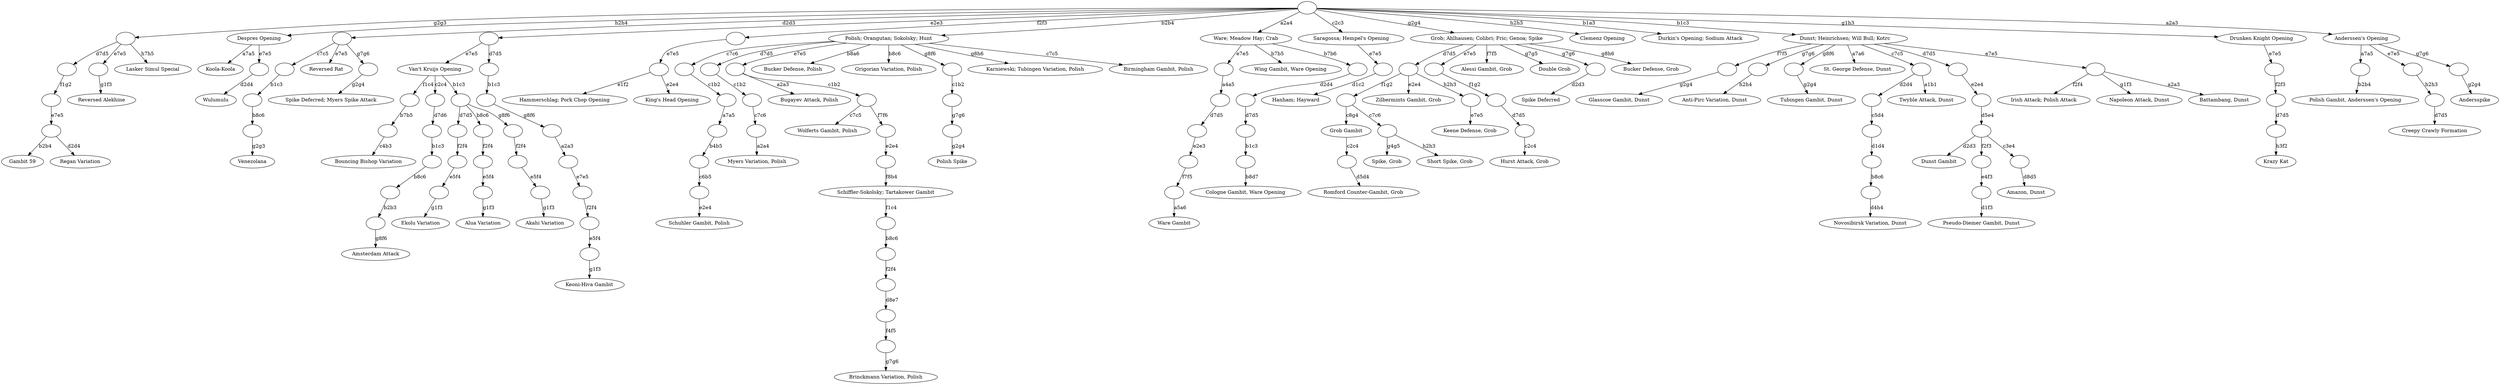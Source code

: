 digraph g {
a4856 [label=""];
a4856 -> a4957 [label="g2g3"];
a4856 -> a4988 [label="h2h4"];
a4856 -> a4913 [label="d2d3"];
a4856 -> a4921 [label="e2e3"];
a4856 -> a4953 [label="f2f3"];
a4856 -> a4878 [label="b2b4"];
a4856 -> a4865 [label="a2a4"];
a4856 -> a4910 [label="c2c3"];
a4856 -> a4966 [label="g2g4"];
a4856 -> a4987 [label="h2h3"];
a4856 -> a4992 [label="b1a3"];
a4856 -> a4993 [label="b1c3"];
a4856 -> a5021 [label="g1h3"];
a4856 -> a4857 [label="a2a3"];
a4878 [label="Polish; Orangutan; Sokolsky; Hunt"];
a4878 -> a4880 [label="c7c6"];
a4878 -> a4886 [label="d7d5"];
a4878 -> a4890 [label="e7e5"];
a4878 -> a4903 [label="b8a6"];
a4878 -> a4904 [label="b8c6"];
a4878 -> a4905 [label="g8f6"];
a4878 -> a4909 [label="g8h6"];
a4878 -> a4879 [label="c7c5"];
a4886 [label=""];
a4886 -> a4887 [label="c1b2"];
a4887 [label=""];
a4887 -> a4888 [label="c7c6"];
a4888 [label=""];
a4888 -> a4889 [label="a2a4"];
a4889 [label="Myers Variation, Polish"];
a4890 [label=""];
a4890 -> a4891 [label="a2a3"];
a4890 -> a4892 [label="c1b2"];
a4891 [label="Bugayev Attack, Polish"];
a4892 [label=""];
a4892 -> a4893 [label="c7c5"];
a4892 -> a4894 [label="f7f6"];
a4893 [label="Wolferts Gambit, Polish"];
a4894 [label=""];
a4894 -> a4895 [label="e2e4"];
a4895 [label=""];
a4895 -> a4896 [label="f8b4"];
a4896 [label="Schiffler-Sokolsky; Tartakower Gambit"];
a4896 -> a4897 [label="f1c4"];
a4897 [label=""];
a4897 -> a4898 [label="b8c6"];
a4898 [label=""];
a4898 -> a4899 [label="f2f4"];
a4899 [label=""];
a4899 -> a4900 [label="d8e7"];
a4900 [label=""];
a4900 -> a4901 [label="f4f5"];
a4901 [label=""];
a4901 -> a4902 [label="g7g6"];
a4902 [label="Brinckmann Variation, Polish"];
a4903 [label="Bucker Defense, Polish"];
a4904 [label="Grigorian Variation, Polish"];
a4905 [label=""];
a4905 -> a4906 [label="c1b2"];
a4906 [label=""];
a4906 -> a4907 [label="g7g6"];
a4907 [label=""];
a4907 -> a4908 [label="g2g4"];
a4908 [label="Polish Spike"];
a4909 [label="Karniewski; Tubingen Variation, Polish"];
a4879 [label="Birmingham Gambit, Polish"];
a4880 [label=""];
a4880 -> a4881 [label="c1b2"];
a4881 [label=""];
a4881 -> a4882 [label="a7a5"];
a4882 [label=""];
a4882 -> a4883 [label="b4b5"];
a4883 [label=""];
a4883 -> a4884 [label="c6b5"];
a4884 [label=""];
a4884 -> a4885 [label="e2e4"];
a4885 [label="Schuhler Gambit, Polish"];
a4921 [label=""];
a4921 -> a4930 [label="e7e5"];
a4921 -> a4922 [label="d7d5"];
a4922 [label=""];
a4922 -> a4923 [label="b1c3"];
a4923 [label=""];
a4923 -> a4924 [label="g8f6"];
a4924 [label=""];
a4924 -> a4925 [label="a2a3"];
a4925 [label=""];
a4925 -> a4926 [label="e7e5"];
a4926 [label=""];
a4926 -> a4927 [label="f2f4"];
a4927 [label=""];
a4927 -> a4928 [label="e5f4"];
a4928 [label=""];
a4928 -> a4929 [label="g1f3"];
a4929 [label="Keoni-Hiva Gambit"];
a4930 [label="Van't Kruijs Opening"];
a4930 -> a4931 [label="f1c4"];
a4930 -> a4934 [label="c2c4"];
a4930 -> a4940 [label="b1c3"];
a4940 [label=""];
a4940 -> a4941 [label="d7d5"];
a4940 -> a4945 [label="b8c6"];
a4940 -> a4949 [label="g8f6"];
a4941 [label=""];
a4941 -> a4942 [label="f2f4"];
a4942 [label=""];
a4942 -> a4943 [label="e5f4"];
a4943 [label=""];
a4943 -> a4944 [label="g1f3"];
a4944 [label="Ekolu Variation"];
a4945 [label=""];
a4945 -> a4946 [label="f2f4"];
a4946 [label=""];
a4946 -> a4947 [label="e5f4"];
a4947 [label=""];
a4947 -> a4948 [label="g1f3"];
a4948 [label="Alua Variation"];
a4949 [label=""];
a4949 -> a4950 [label="f2f4"];
a4950 [label=""];
a4950 -> a4951 [label="e5f4"];
a4951 [label=""];
a4951 -> a4952 [label="g1f3"];
a4952 [label="Akahi Variation"];
a4931 [label=""];
a4931 -> a4932 [label="b7b5"];
a4932 [label=""];
a4932 -> a4933 [label="c4b3"];
a4933 [label="Bouncing Bishop Variation"];
a4934 [label=""];
a4934 -> a4935 [label="d7d6"];
a4935 [label=""];
a4935 -> a4936 [label="b1c3"];
a4936 [label=""];
a4936 -> a4937 [label="b8c6"];
a4937 [label=""];
a4937 -> a4938 [label="b2b3"];
a4938 [label=""];
a4938 -> a4939 [label="g8f6"];
a4939 [label="Amsterdam Attack"];
a4953 [label=""];
a4953 -> a4954 [label="e7e5"];
a4954 [label=""];
a4954 -> a4956 [label="e1f2"];
a4954 -> a4955 [label="e2e4"];
a4955 [label="King's Head Opening"];
a4956 [label="Hammerschlag; Pork Chop Opening"];
a4865 [label="Ware; Meadow Hay; Crab"];
a4865 -> a4872 [label="e7e5"];
a4865 -> a4866 [label="b7b5"];
a4865 -> a4867 [label="b7b6"];
a4866 [label="Wing Gambit, Ware Opening"];
a4867 [label=""];
a4867 -> a4868 [label="d2d4"];
a4868 [label=""];
a4868 -> a4869 [label="d7d5"];
a4869 [label=""];
a4869 -> a4870 [label="b1c3"];
a4870 [label=""];
a4870 -> a4871 [label="b8d7"];
a4871 [label="Cologne Gambit, Ware Opening"];
a4872 [label=""];
a4872 -> a4873 [label="a4a5"];
a4873 [label=""];
a4873 -> a4874 [label="d7d5"];
a4874 [label=""];
a4874 -> a4875 [label="e2e3"];
a4875 [label=""];
a4875 -> a4876 [label="f7f5"];
a4876 [label=""];
a4876 -> a4877 [label="a5a6"];
a4877 [label="Ware Gambit"];
a4993 [label="Dunst; Heinrichsen; Will Bull; Kotrc"];
a4993 -> a5015 [label="f7f5"];
a4993 -> a5017 [label="g7g6"];
a4993 -> a5019 [label="g8f6"];
a4993 -> a4994 [label="a7a6"];
a4993 -> a4995 [label="c7c5"];
a4993 -> a5002 [label="d7d5"];
a4993 -> a5011 [label="e7e5"];
a5019 [label=""];
a5019 -> a5020 [label="g2g4"];
a5020 [label="Tubingen Gambit, Dunst"];
a4994 [label="St. George Defense, Dunst"];
a4995 [label=""];
a4995 -> a4996 [label="d2d4"];
a4995 -> a5001 [label="a1b1"];
a4996 [label=""];
a4996 -> a4997 [label="c5d4"];
a4997 [label=""];
a4997 -> a4998 [label="d1d4"];
a4998 [label=""];
a4998 -> a4999 [label="b8c6"];
a4999 [label=""];
a4999 -> a5000 [label="d4h4"];
a5000 [label="Novosibirsk Variation, Dunst"];
a5001 [label="Twyble Attack, Dunst"];
a5002 [label=""];
a5002 -> a5003 [label="e2e4"];
a5003 [label=""];
a5003 -> a5004 [label="d5e4"];
a5004 [label=""];
a5004 -> a5005 [label="d2d3"];
a5004 -> a5006 [label="f2f3"];
a5004 -> a5009 [label="c3e4"];
a5005 [label="Dunst Gambit"];
a5006 [label=""];
a5006 -> a5007 [label="e4f3"];
a5007 [label=""];
a5007 -> a5008 [label="d1f3"];
a5008 [label="Pseudo-Diemer Gambit, Dunst"];
a5009 [label=""];
a5009 -> a5010 [label="d8d5"];
a5010 [label="Amazon, Dunst"];
a5011 [label=""];
a5011 -> a5013 [label="f2f4"];
a5011 -> a5014 [label="g1f3"];
a5011 -> a5012 [label="a2a3"];
a5012 [label="Battambang, Dunst"];
a5013 [label="Irish Attack; Polish Attack"];
a5014 [label="Napoleon Attack, Dunst"];
a5015 [label=""];
a5015 -> a5016 [label="g2g4"];
a5016 [label="Glasscoe Gambit, Dunst"];
a5017 [label=""];
a5017 -> a5018 [label="h2h4"];
a5018 [label="Anti-Pirc Variation, Dunst"];
a5021 [label="Drunken Knight Opening"];
a5021 -> a5022 [label="e7e5"];
a5022 [label=""];
a5022 -> a5023 [label="f2f3"];
a5023 [label=""];
a5023 -> a5024 [label="d7d5"];
a5024 [label=""];
a5024 -> a5025 [label="h3f2"];
a5025 [label="Krazy Kat"];
a4857 [label="Anderssen's Opening"];
a4857 -> a4858 [label="a7a5"];
a4857 -> a4860 [label="e7e5"];
a4857 -> a4863 [label="g7g6"];
a4858 [label=""];
a4858 -> a4859 [label="b2b4"];
a4859 [label="Polish Gambit, Anderssen's Opening"];
a4860 [label=""];
a4860 -> a4861 [label="h2h3"];
a4861 [label=""];
a4861 -> a4862 [label="d7d5"];
a4862 [label="Creepy Crawly Formation"];
a4863 [label=""];
a4863 -> a4864 [label="g2g4"];
a4864 [label="Andersspike"];
a4910 [label="Saragossa; Hempel's Opening"];
a4910 -> a4911 [label="e7e5"];
a4911 [label=""];
a4911 -> a4912 [label="d1c2"];
a4912 [label="Hanham; Hayward"];
a4966 [label="Grob; Ahlhausen; Colibri; Fric; Genoa; Spike"];
a4966 -> a4967 [label="d7d5"];
a4966 -> a4978 [label="e7e5"];
a4966 -> a4982 [label="f7f5"];
a4966 -> a4983 [label="g7g5"];
a4966 -> a4984 [label="g7g6"];
a4966 -> a4986 [label="g8h6"];
a4984 [label=""];
a4984 -> a4985 [label="d2d3"];
a4985 [label="Spike Deferred"];
a4986 [label="Bucker Defense, Grob"];
a4967 [label=""];
a4967 -> a4968 [label="f1g2"];
a4967 -> a4975 [label="e2e4"];
a4967 -> a4976 [label="h2h3"];
a4968 [label=""];
a4968 -> a4969 [label="c8g4"];
a4968 -> a4972 [label="c7c6"];
a4969 [label="Grob Gambit"];
a4969 -> a4970 [label="c2c4"];
a4970 [label=""];
a4970 -> a4971 [label="d5d4"];
a4971 [label="Romford Counter-Gambit, Grob"];
a4972 [label=""];
a4972 -> a4973 [label="g4g5"];
a4972 -> a4974 [label="h2h3"];
a4973 [label="Spike, Grob"];
a4974 [label="Short Spike, Grob"];
a4975 [label="Zilbermints Gambit, Grob"];
a4976 [label=""];
a4976 -> a4977 [label="e7e5"];
a4977 [label="Keene Defense, Grob"];
a4978 [label=""];
a4978 -> a4979 [label="f1g2"];
a4979 [label=""];
a4979 -> a4980 [label="d7d5"];
a4980 [label=""];
a4980 -> a4981 [label="c2c4"];
a4981 [label="Hurst Attack, Grob"];
a4982 [label="Alessi Gambit, Grob"];
a4983 [label="Double Grob"];
a4987 [label="Clemenz Opening"];
a4992 [label="Durkin's Opening; Sodium Attack"];
a4913 [label=""];
a4913 -> a4914 [label="c7c5"];
a4913 -> a4918 [label="e7e5"];
a4913 -> a4919 [label="g7g6"];
a4914 [label=""];
a4914 -> a4915 [label="b1c3"];
a4915 [label=""];
a4915 -> a4916 [label="b8c6"];
a4916 [label=""];
a4916 -> a4917 [label="g2g3"];
a4917 [label="Venezolana"];
a4918 [label="Reversed Rat"];
a4919 [label=""];
a4919 -> a4920 [label="g2g4"];
a4920 [label="Spike Deferred; Myers Spike Attack"];
a4957 [label=""];
a4957 -> a4958 [label="d7d5"];
a4957 -> a4963 [label="e7e5"];
a4957 -> a4965 [label="h7h5"];
a4958 [label=""];
a4958 -> a4959 [label="f1g2"];
a4959 [label=""];
a4959 -> a4960 [label="e7e5"];
a4960 [label=""];
a4960 -> a4961 [label="b2b4"];
a4960 -> a4962 [label="d2d4"];
a4961 [label="Gambit 59"];
a4962 [label="Regan Variation"];
a4963 [label=""];
a4963 -> a4964 [label="g1f3"];
a4964 [label="Reversed Alekhine"];
a4965 [label="Lasker Simul Special"];
a4988 [label="Despres Opening"];
a4988 -> a4989 [label="a7a5"];
a4988 -> a4990 [label="e7e5"];
a4989 [label="Koola-Koola"];
a4990 [label=""];
a4990 -> a4991 [label="d2d4"];
a4991 [label="Wulumulu"];
}
